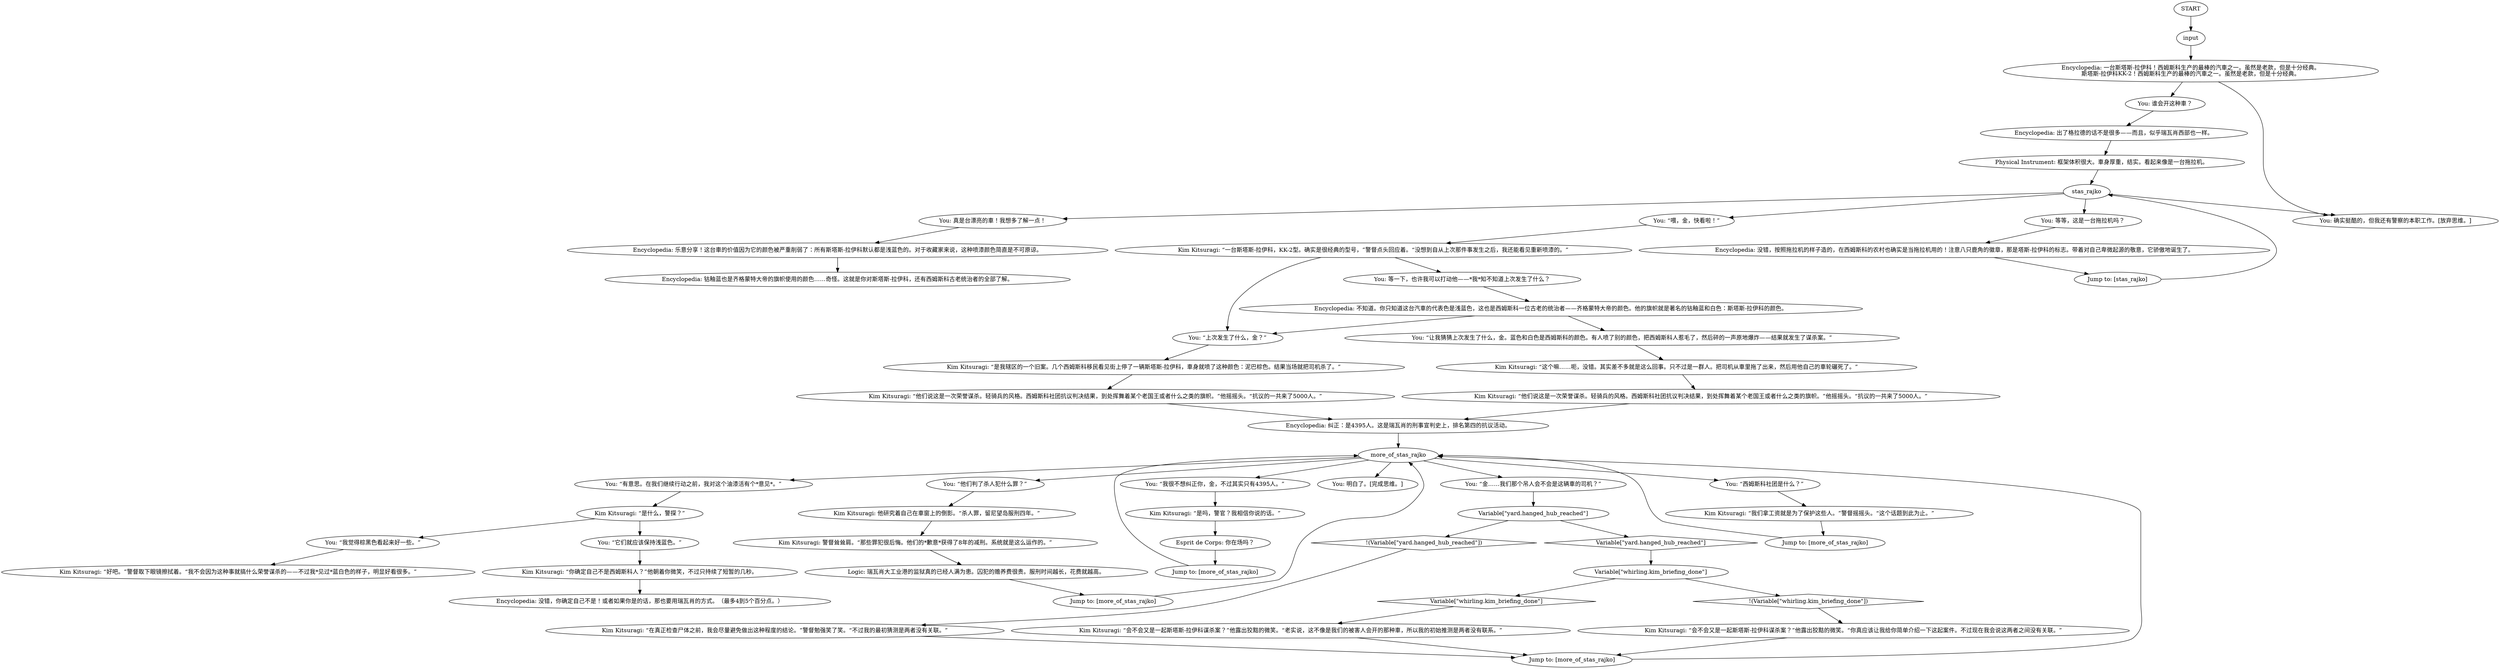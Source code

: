 # JAM ORB / stas-rajko
# You can examine and appreciate this car with Kim.
# ==================================================
digraph G {
	  0 [label="START"];
	  1 [label="input"];
	  2 [label="Encyclopedia: 不知道。你只知道这台汽車的代表色是浅蓝色，这也是西姆斯科一位古老的统治者——齐格蒙特大帝的颜色。他的旗帜就是著名的钴釉蓝和白色：斯塔斯-拉伊科的颜色。"];
	  3 [label="Kim Kitsuragi: “会不会又是一起斯塔斯-拉伊科谋杀案？”他露出狡黠的微笑。“老实说，这不像是我们的被害人会开的那种車，所以我的初始推测是两者没有联系。”"];
	  4 [label="more_of_stas_rajko"];
	  5 [label="Kim Kitsuragi: 他研究着自己在車窗上的倒影。“杀人罪，留尼望岛服刑四年。”"];
	  6 [label="Jump to: [more_of_stas_rajko]"];
	  7 [label="Physical Instrument: 框架体积很大。車身厚重，结实。看起来像是一台拖拉机。"];
	  8 [label="You: 谁会开这种車？"];
	  9 [label="Encyclopedia: 一台斯塔斯-拉伊科！西姆斯科生产的最棒的汽車之一。虽然是老款，但是十分经典。\n斯塔斯-拉伊科KK-2！西姆斯科生产的最棒的汽車之一。虽然是老款，但是十分经典。"];
	  10 [label="Kim Kitsuragi: “一台斯塔斯-拉伊科，KK-2型。确实是很经典的型号，”警督点头回应着。“没想到自从上次那件事发生之后，我还能看见重新喷漆的。”"];
	  11 [label="Kim Kitsuragi: “是吗，警官？我相信你说的话。”"];
	  12 [label="Esprit de Corps: 你在场吗？"];
	  13 [label="You: “上次发生了什么，金？”"];
	  14 [label="Kim Kitsuragi: “你确定自己不是西姆斯科人？”他朝着你微笑，不过只持续了短暂的几秒。"];
	  15 [label="You: 等一下，也许我可以打动他——*我*知不知道上次发生了什么？"];
	  16 [label="Encyclopedia: 没错，你确定自己不是！或者如果你是的话，那也要用瑞瓦肖的方式。（最多4到5个百分点。）"];
	  17 [label="Encyclopedia: 纠正：是4395人。这是瑞瓦肖的刑事宣判史上，排名第四的抗议活动。"];
	  18 [label="You: “我很不想纠正你，金，不过其实只有4395人。”"];
	  19 [label="Kim Kitsuragi: “他们说这是一次荣誉谋杀。轻骑兵的风格。西姆斯科社团抗议判决结果，到处挥舞着某个老国王或者什么之类的旗帜。”他摇摇头。“抗议的一共来了5000人。”"];
	  20 [label="Jump to: [more_of_stas_rajko]"];
	  21 [label="You: 真是台漂亮的車！我想多了解一点！"];
	  22 [label="Kim Kitsuragi: “是我辖区的一个旧案。几个西姆斯科移民看见街上停了一辆斯塔斯-拉伊科，車身就喷了这种颜色：泥巴棕色。结果当场就把司机杀了。”"];
	  23 [label="You: 等等，这是一台拖拉机吗？"];
	  24 [label="Kim Kitsuragi: 警督耸耸肩。“那些罪犯很后悔。他们的*歉意*获得了8年的减刑。系统就是这么运作的。”"];
	  25 [label="Encyclopedia: 没错，按照拖拉机的样子造的，在西姆斯科的农村也确实是当拖拉机用的！注意八只鹿角的徽章，那是塔斯-拉伊科的标志。带着对自己卑微起源的敬意，它骄傲地诞生了。"];
	  26 [label="Logic: 瑞瓦肖大工业港的监狱真的已经人满为患。囚犯的赡养费很贵。服刑时间越长，花费就越高。"];
	  27 [label="You: “让我猜猜上次发生了什么，金。蓝色和白色是西姆斯科的颜色。有人喷了别的颜色，把西姆斯科人惹毛了，然后砰的一声原地爆炸——结果就发生了谋杀案。”"];
	  28 [label="Jump to: [more_of_stas_rajko]"];
	  29 [label="Variable[\"whirling.kim_briefing_done\"]"];
	  30 [label="Variable[\"whirling.kim_briefing_done\"]", shape=diamond];
	  31 [label="!(Variable[\"whirling.kim_briefing_done\"])", shape=diamond];
	  32 [label="You: “西姆斯科社团是什么？”"];
	  33 [label="Kim Kitsuragi: “这个嘛……呃，没错。其实差不多就是这么回事。只不过是一群人。把司机从車里拖了出来，然后用他自己的車轮碾死了。”"];
	  35 [label="You: “它们就应该保持浅蓝色。”"];
	  36 [label="Kim Kitsuragi: “会不会又是一起斯塔斯-拉伊科谋杀案？”他露出狡黠的微笑。“你真应该让我给你简单介绍一下这起案件。不过现在我会说这两者之间没有关联。”"];
	  37 [label="Kim Kitsuragi: “他们说这是一次荣誉谋杀。轻骑兵的风格。西姆斯科社团抗议判决结果，到处挥舞着某个老国王或者什么之类的旗帜。”他摇摇头。“抗议的一共来了5000人。”"];
	  38 [label="Encyclopedia: 出了格拉德的话不是很多——而且，似乎瑞瓦肖西部也一样。"];
	  39 [label="Kim Kitsuragi: “是什么，警探？”"];
	  40 [label="Jump to: [stas_rajko]"];
	  41 [label="Encyclopedia: 乐意分享！这台車的价值因为它的颜色被严重削弱了：所有斯塔斯-拉伊科默认都是浅蓝色的。对于收藏家来说，这种喷漆颜色简直是不可原谅。"];
	  42 [label="You: “有意思。在我们继续行动之前，我对这个油漆活有个*意见*。”"];
	  43 [label="You: “我觉得棕黑色看起来好一些。”"];
	  44 [label="Kim Kitsuragi: “好吧。”警督取下眼镜擦拭着。“我不会因为这种事就搞什么荣誉谋杀的——不过我*见过*蓝白色的样子，明显好看很多。”"];
	  45 [label="Kim Kitsuragi: “在真正检查尸体之前，我会尽量避免做出这种程度的结论。”警督勉强笑了笑。“不过我的最初猜测是两者没有关联。”"];
	  46 [label="You: 确实挺酷的，但我还有警察的本职工作。[放弃思维。]"];
	  47 [label="You: “喂，金，快看啦！”"];
	  48 [label="You: “他们判了杀人犯什么罪？”"];
	  49 [label="Jump to: [more_of_stas_rajko]"];
	  50 [label="You: 明白了。[完成思维。]"];
	  51 [label="stas_rajko"];
	  52 [label="Encyclopedia: 钴釉蓝也是齐格蒙特大帝的旗帜使用的颜色……奇怪。这就是你对斯塔斯-拉伊科，还有西姆斯科古老统治者的全部了解。"];
	  53 [label="Variable[\"yard.hanged_hub_reached\"]"];
	  54 [label="Variable[\"yard.hanged_hub_reached\"]", shape=diamond];
	  55 [label="!(Variable[\"yard.hanged_hub_reached\"])", shape=diamond];
	  56 [label="You: “金……我们那个吊人会不会是这辆車的司机？”"];
	  57 [label="Kim Kitsuragi: “我们拿工资就是为了保护这些人。”警督摇摇头。“这个话题到此为止。”"];
	  0 -> 1
	  1 -> 9
	  2 -> 27
	  2 -> 13
	  3 -> 6
	  4 -> 32
	  4 -> 42
	  4 -> 48
	  4 -> 18
	  4 -> 50
	  4 -> 56
	  5 -> 24
	  6 -> 4
	  7 -> 51
	  8 -> 38
	  9 -> 8
	  9 -> 46
	  10 -> 13
	  10 -> 15
	  11 -> 12
	  12 -> 28
	  13 -> 22
	  14 -> 16
	  15 -> 2
	  17 -> 4
	  18 -> 11
	  19 -> 17
	  20 -> 4
	  21 -> 41
	  22 -> 37
	  23 -> 25
	  24 -> 26
	  25 -> 40
	  26 -> 20
	  27 -> 33
	  28 -> 4
	  29 -> 30
	  29 -> 31
	  30 -> 3
	  31 -> 36
	  32 -> 57
	  33 -> 19
	  35 -> 14
	  36 -> 6
	  37 -> 17
	  38 -> 7
	  39 -> 35
	  39 -> 43
	  40 -> 51
	  41 -> 52
	  42 -> 39
	  43 -> 44
	  45 -> 6
	  47 -> 10
	  48 -> 5
	  49 -> 4
	  51 -> 47
	  51 -> 21
	  51 -> 46
	  51 -> 23
	  53 -> 54
	  53 -> 55
	  54 -> 29
	  55 -> 45
	  56 -> 53
	  57 -> 49
}

